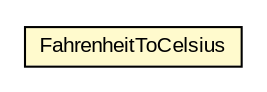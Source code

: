 #!/usr/local/bin/dot
#
# Class diagram 
# Generated by UMLGraph version R5_6-24-gf6e263 (http://www.umlgraph.org/)
#

digraph G {
	edge [fontname="arial",fontsize=10,labelfontname="arial",labelfontsize=10];
	node [fontname="arial",fontsize=10,shape=plaintext];
	nodesep=0.25;
	ranksep=0.5;
	// com.w3schools.webservices.FahrenheitToCelsius
	c38 [label=<<table title="com.w3schools.webservices.FahrenheitToCelsius" border="0" cellborder="1" cellspacing="0" cellpadding="2" port="p" bgcolor="lemonChiffon" href="./FahrenheitToCelsius.html">
		<tr><td><table border="0" cellspacing="0" cellpadding="1">
<tr><td align="center" balign="center"> FahrenheitToCelsius </td></tr>
		</table></td></tr>
		</table>>, URL="./FahrenheitToCelsius.html", fontname="arial", fontcolor="black", fontsize=10.0];
}

